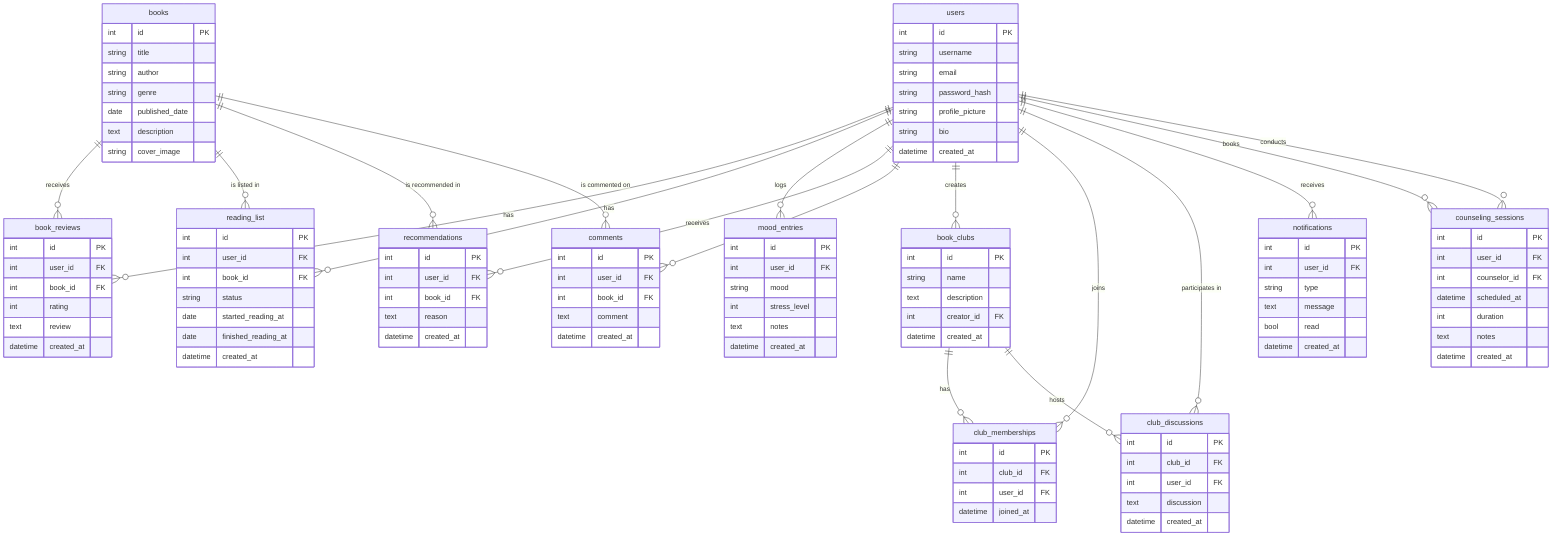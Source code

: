 erDiagram
    users {
        int id PK
        string username
        string email
        string password_hash
        string profile_picture
        string bio
        datetime created_at
    }

    books {
        int id PK
        string title
        string author
        string genre
        date published_date
        text description
        string cover_image
    }

    book_reviews {
        int id PK
        int user_id FK
        int book_id FK
        int rating
        text review
        datetime created_at
    }

    reading_list {
        int id PK
        int user_id FK
        int book_id FK
        string status
        date started_reading_at
        date finished_reading_at
        datetime created_at
    }

    mood_entries {
        int id PK
        int user_id FK
        string mood
        int stress_level
        text notes
        datetime created_at
    }

    recommendations {
        int id PK
        int user_id FK
        int book_id FK
        text reason
        datetime created_at
    }

    comments {
        int id PK
        int user_id FK
        int book_id FK
        text comment
        datetime created_at
    }

    book_clubs {
        int id PK
        string name
        text description
        int creator_id FK
        datetime created_at
    }

    club_memberships {
        int id PK
        int club_id FK
        int user_id FK
        datetime joined_at
    }

    club_discussions {
        int id PK
        int club_id FK
        int user_id FK
        text discussion
        datetime created_at
    }

    notifications {
        int id PK
        int user_id FK
        string type
        text message
        bool read
        datetime created_at
    }

    counseling_sessions {
        int id PK
        int user_id FK
        int counselor_id FK
        datetime scheduled_at
        int duration
        text notes
        datetime created_at
    }

    users ||--o{ book_reviews : "has"
    users ||--o{ reading_list : "has"
    users ||--o{ mood_entries : "logs"
    users ||--o{ recommendations : "receives"
    users ||--o{ comments : "posts"
    users ||--o{ book_clubs : "creates"
    users ||--o{ club_memberships : "joins"
    users ||--o{ club_discussions : "participates in"
    users ||--o{ notifications : "receives"
    users ||--o{ counseling_sessions : "books"
    users ||--o{ counseling_sessions : "conducts"

    books ||--o{ book_reviews : "receives"
    books ||--o{ reading_list : "is listed in"
    books ||--o{ recommendations : "is recommended in"
    books ||--o{ comments : "is commented on"

    book_clubs ||--o{ club_memberships : "has"
    book_clubs ||--o{ club_discussions : "hosts"